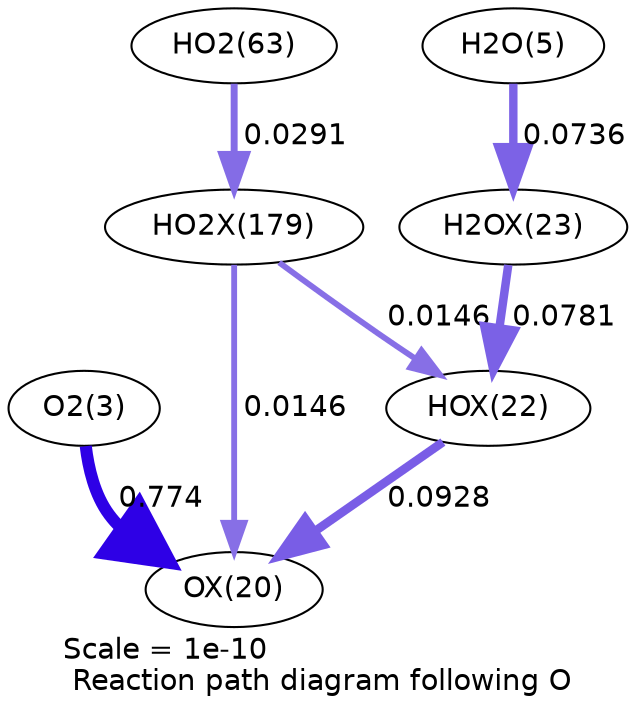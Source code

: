 digraph reaction_paths {
center=1;
s5 -> s54[fontname="Helvetica", penwidth=5.81, arrowsize=2.9, color="0.7, 1.27, 0.9"
, label=" 0.774"];
s56 -> s54[fontname="Helvetica", penwidth=4.2, arrowsize=2.1, color="0.7, 0.593, 0.9"
, label=" 0.0928"];
s72 -> s54[fontname="Helvetica", penwidth=2.81, arrowsize=1.4, color="0.7, 0.515, 0.9"
, label=" 0.0146"];
s57 -> s56[fontname="Helvetica", penwidth=4.08, arrowsize=2.04, color="0.7, 0.578, 0.9"
, label=" 0.0781"];
s72 -> s56[fontname="Helvetica", penwidth=2.81, arrowsize=1.4, color="0.7, 0.515, 0.9"
, label=" 0.0146"];
s7 -> s57[fontname="Helvetica", penwidth=4.03, arrowsize=2.02, color="0.7, 0.574, 0.9"
, label=" 0.0736"];
s28 -> s72[fontname="Helvetica", penwidth=3.33, arrowsize=1.67, color="0.7, 0.529, 0.9"
, label=" 0.0291"];
s5 [ fontname="Helvetica", label="O2(3)"];
s7 [ fontname="Helvetica", label="H2O(5)"];
s28 [ fontname="Helvetica", label="HO2(63)"];
s54 [ fontname="Helvetica", label="OX(20)"];
s56 [ fontname="Helvetica", label="HOX(22)"];
s57 [ fontname="Helvetica", label="H2OX(23)"];
s72 [ fontname="Helvetica", label="HO2X(179)"];
 label = "Scale = 1e-10\l Reaction path diagram following O";
 fontname = "Helvetica";
}
